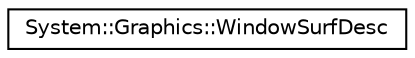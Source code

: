 digraph G
{
  edge [fontname="Helvetica",fontsize="10",labelfontname="Helvetica",labelfontsize="10"];
  node [fontname="Helvetica",fontsize="10",shape=record];
  rankdir="LR";
  Node1 [label="System::Graphics::WindowSurfDesc",height=0.2,width=0.4,color="black", fillcolor="white", style="filled",URL="$class_system_1_1_graphics_1_1_window_surf_desc.html"];
}
